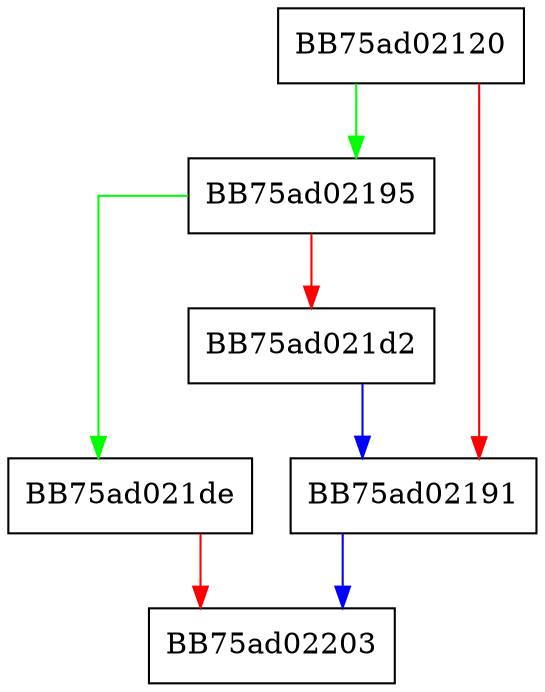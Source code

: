 digraph FindSection {
  node [shape="box"];
  graph [splines=ortho];
  BB75ad02120 -> BB75ad02195 [color="green"];
  BB75ad02120 -> BB75ad02191 [color="red"];
  BB75ad02191 -> BB75ad02203 [color="blue"];
  BB75ad02195 -> BB75ad021de [color="green"];
  BB75ad02195 -> BB75ad021d2 [color="red"];
  BB75ad021d2 -> BB75ad02191 [color="blue"];
  BB75ad021de -> BB75ad02203 [color="red"];
}